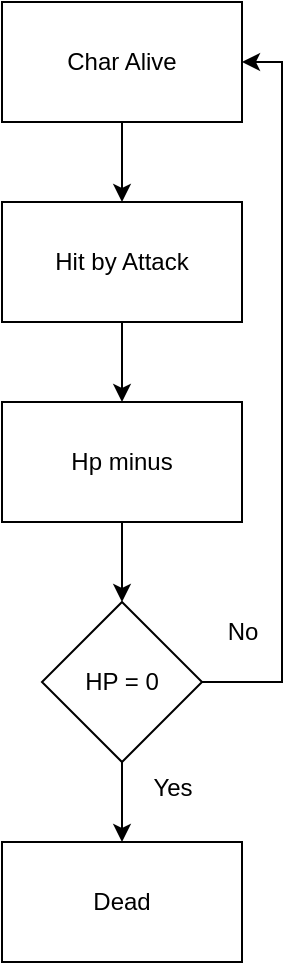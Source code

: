 <mxfile version="24.1.0" type="device">
  <diagram name="Page-1" id="VBdZo5n3kRzqauXqJbys">
    <mxGraphModel dx="1235" dy="731" grid="1" gridSize="10" guides="1" tooltips="1" connect="1" arrows="1" fold="1" page="1" pageScale="1" pageWidth="850" pageHeight="1100" math="0" shadow="0">
      <root>
        <mxCell id="0" />
        <mxCell id="1" parent="0" />
        <mxCell id="UoOwGr6izn4uIcQVVKH1-5" style="edgeStyle=orthogonalEdgeStyle;rounded=0;orthogonalLoop=1;jettySize=auto;html=1;" edge="1" parent="1" source="UoOwGr6izn4uIcQVVKH1-1" target="UoOwGr6izn4uIcQVVKH1-2">
          <mxGeometry relative="1" as="geometry" />
        </mxCell>
        <mxCell id="UoOwGr6izn4uIcQVVKH1-1" value="Hit by Attack" style="rounded=0;whiteSpace=wrap;html=1;" vertex="1" parent="1">
          <mxGeometry x="365" y="150" width="120" height="60" as="geometry" />
        </mxCell>
        <mxCell id="UoOwGr6izn4uIcQVVKH1-6" style="edgeStyle=orthogonalEdgeStyle;rounded=0;orthogonalLoop=1;jettySize=auto;html=1;entryX=0.5;entryY=0;entryDx=0;entryDy=0;" edge="1" parent="1" source="UoOwGr6izn4uIcQVVKH1-2" target="UoOwGr6izn4uIcQVVKH1-4">
          <mxGeometry relative="1" as="geometry" />
        </mxCell>
        <mxCell id="UoOwGr6izn4uIcQVVKH1-2" value="Hp minus" style="rounded=0;whiteSpace=wrap;html=1;" vertex="1" parent="1">
          <mxGeometry x="365" y="250" width="120" height="60" as="geometry" />
        </mxCell>
        <mxCell id="UoOwGr6izn4uIcQVVKH1-12" style="edgeStyle=orthogonalEdgeStyle;rounded=0;orthogonalLoop=1;jettySize=auto;html=1;" edge="1" parent="1" source="UoOwGr6izn4uIcQVVKH1-4" target="UoOwGr6izn4uIcQVVKH1-11">
          <mxGeometry relative="1" as="geometry" />
        </mxCell>
        <mxCell id="UoOwGr6izn4uIcQVVKH1-19" style="edgeStyle=orthogonalEdgeStyle;rounded=0;orthogonalLoop=1;jettySize=auto;html=1;entryX=1;entryY=0.5;entryDx=0;entryDy=0;" edge="1" parent="1" source="UoOwGr6izn4uIcQVVKH1-4" target="UoOwGr6izn4uIcQVVKH1-17">
          <mxGeometry relative="1" as="geometry">
            <Array as="points">
              <mxPoint x="505" y="390" />
              <mxPoint x="505" y="80" />
            </Array>
          </mxGeometry>
        </mxCell>
        <mxCell id="UoOwGr6izn4uIcQVVKH1-4" value="HP = 0" style="rhombus;whiteSpace=wrap;html=1;" vertex="1" parent="1">
          <mxGeometry x="385" y="350" width="80" height="80" as="geometry" />
        </mxCell>
        <mxCell id="UoOwGr6izn4uIcQVVKH1-11" value="Dead" style="rounded=0;whiteSpace=wrap;html=1;" vertex="1" parent="1">
          <mxGeometry x="365" y="470" width="120" height="60" as="geometry" />
        </mxCell>
        <mxCell id="UoOwGr6izn4uIcQVVKH1-15" value="No" style="text;html=1;align=center;verticalAlign=middle;resizable=0;points=[];autosize=1;strokeColor=none;fillColor=none;" vertex="1" parent="1">
          <mxGeometry x="465" y="350" width="40" height="30" as="geometry" />
        </mxCell>
        <mxCell id="UoOwGr6izn4uIcQVVKH1-16" value="Yes" style="text;html=1;align=center;verticalAlign=middle;resizable=0;points=[];autosize=1;strokeColor=none;fillColor=none;" vertex="1" parent="1">
          <mxGeometry x="430" y="428" width="40" height="30" as="geometry" />
        </mxCell>
        <mxCell id="UoOwGr6izn4uIcQVVKH1-20" style="edgeStyle=orthogonalEdgeStyle;rounded=0;orthogonalLoop=1;jettySize=auto;html=1;entryX=0.5;entryY=0;entryDx=0;entryDy=0;" edge="1" parent="1" source="UoOwGr6izn4uIcQVVKH1-17" target="UoOwGr6izn4uIcQVVKH1-1">
          <mxGeometry relative="1" as="geometry" />
        </mxCell>
        <mxCell id="UoOwGr6izn4uIcQVVKH1-17" value="Char Alive" style="rounded=0;whiteSpace=wrap;html=1;" vertex="1" parent="1">
          <mxGeometry x="365" y="50" width="120" height="60" as="geometry" />
        </mxCell>
      </root>
    </mxGraphModel>
  </diagram>
</mxfile>
